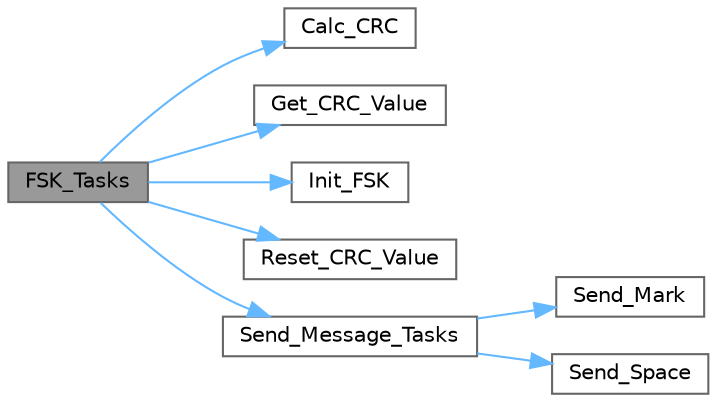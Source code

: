 digraph "FSK_Tasks"
{
 // LATEX_PDF_SIZE
  bgcolor="transparent";
  edge [fontname=Helvetica,fontsize=10,labelfontname=Helvetica,labelfontsize=10];
  node [fontname=Helvetica,fontsize=10,shape=box,height=0.2,width=0.4];
  rankdir="LR";
  Node1 [id="Node000001",label="FSK_Tasks",height=0.2,width=0.4,color="gray40", fillcolor="grey60", style="filled", fontcolor="black",tooltip=" "];
  Node1 -> Node2 [id="edge1_Node000001_Node000002",color="steelblue1",style="solid",tooltip=" "];
  Node2 [id="Node000002",label="Calc_CRC",height=0.2,width=0.4,color="grey40", fillcolor="white", style="filled",URL="$crc_8c.html#a3f4c9feb62eaa95075ecd7d916e34ed1",tooltip=" "];
  Node1 -> Node3 [id="edge2_Node000001_Node000003",color="steelblue1",style="solid",tooltip=" "];
  Node3 [id="Node000003",label="Get_CRC_Value",height=0.2,width=0.4,color="grey40", fillcolor="white", style="filled",URL="$crc_8c.html#a838fb25ccd512ffde8fd5add30b78ae3",tooltip=" "];
  Node1 -> Node4 [id="edge3_Node000001_Node000004",color="steelblue1",style="solid",tooltip=" "];
  Node4 [id="Node000004",label="Init_FSK",height=0.2,width=0.4,color="grey40", fillcolor="white", style="filled",URL="$fsk_8c.html#abf81b4f4803cca658397c138bc6fe2d0",tooltip=" "];
  Node1 -> Node5 [id="edge4_Node000001_Node000005",color="steelblue1",style="solid",tooltip=" "];
  Node5 [id="Node000005",label="Reset_CRC_Value",height=0.2,width=0.4,color="grey40", fillcolor="white", style="filled",URL="$crc_8c.html#aab7639fa6129bf18bb19add215d334b9",tooltip=" "];
  Node1 -> Node6 [id="edge5_Node000001_Node000006",color="steelblue1",style="solid",tooltip=" "];
  Node6 [id="Node000006",label="Send_Message_Tasks",height=0.2,width=0.4,color="grey40", fillcolor="white", style="filled",URL="$fsk_8c.html#a45a8cc3ff099bf7fc92d3f6328fc0177",tooltip=" "];
  Node6 -> Node7 [id="edge6_Node000006_Node000007",color="steelblue1",style="solid",tooltip=" "];
  Node7 [id="Node000007",label="Send_Mark",height=0.2,width=0.4,color="grey40", fillcolor="white", style="filled",URL="$fsk_8c.html#af6df46cfba14cca3d40316ea7fd73864",tooltip=" "];
  Node6 -> Node8 [id="edge7_Node000006_Node000008",color="steelblue1",style="solid",tooltip=" "];
  Node8 [id="Node000008",label="Send_Space",height=0.2,width=0.4,color="grey40", fillcolor="white", style="filled",URL="$fsk_8c.html#ad64d2f0c440d4a040bc0efd2f44d24e4",tooltip=" "];
}
